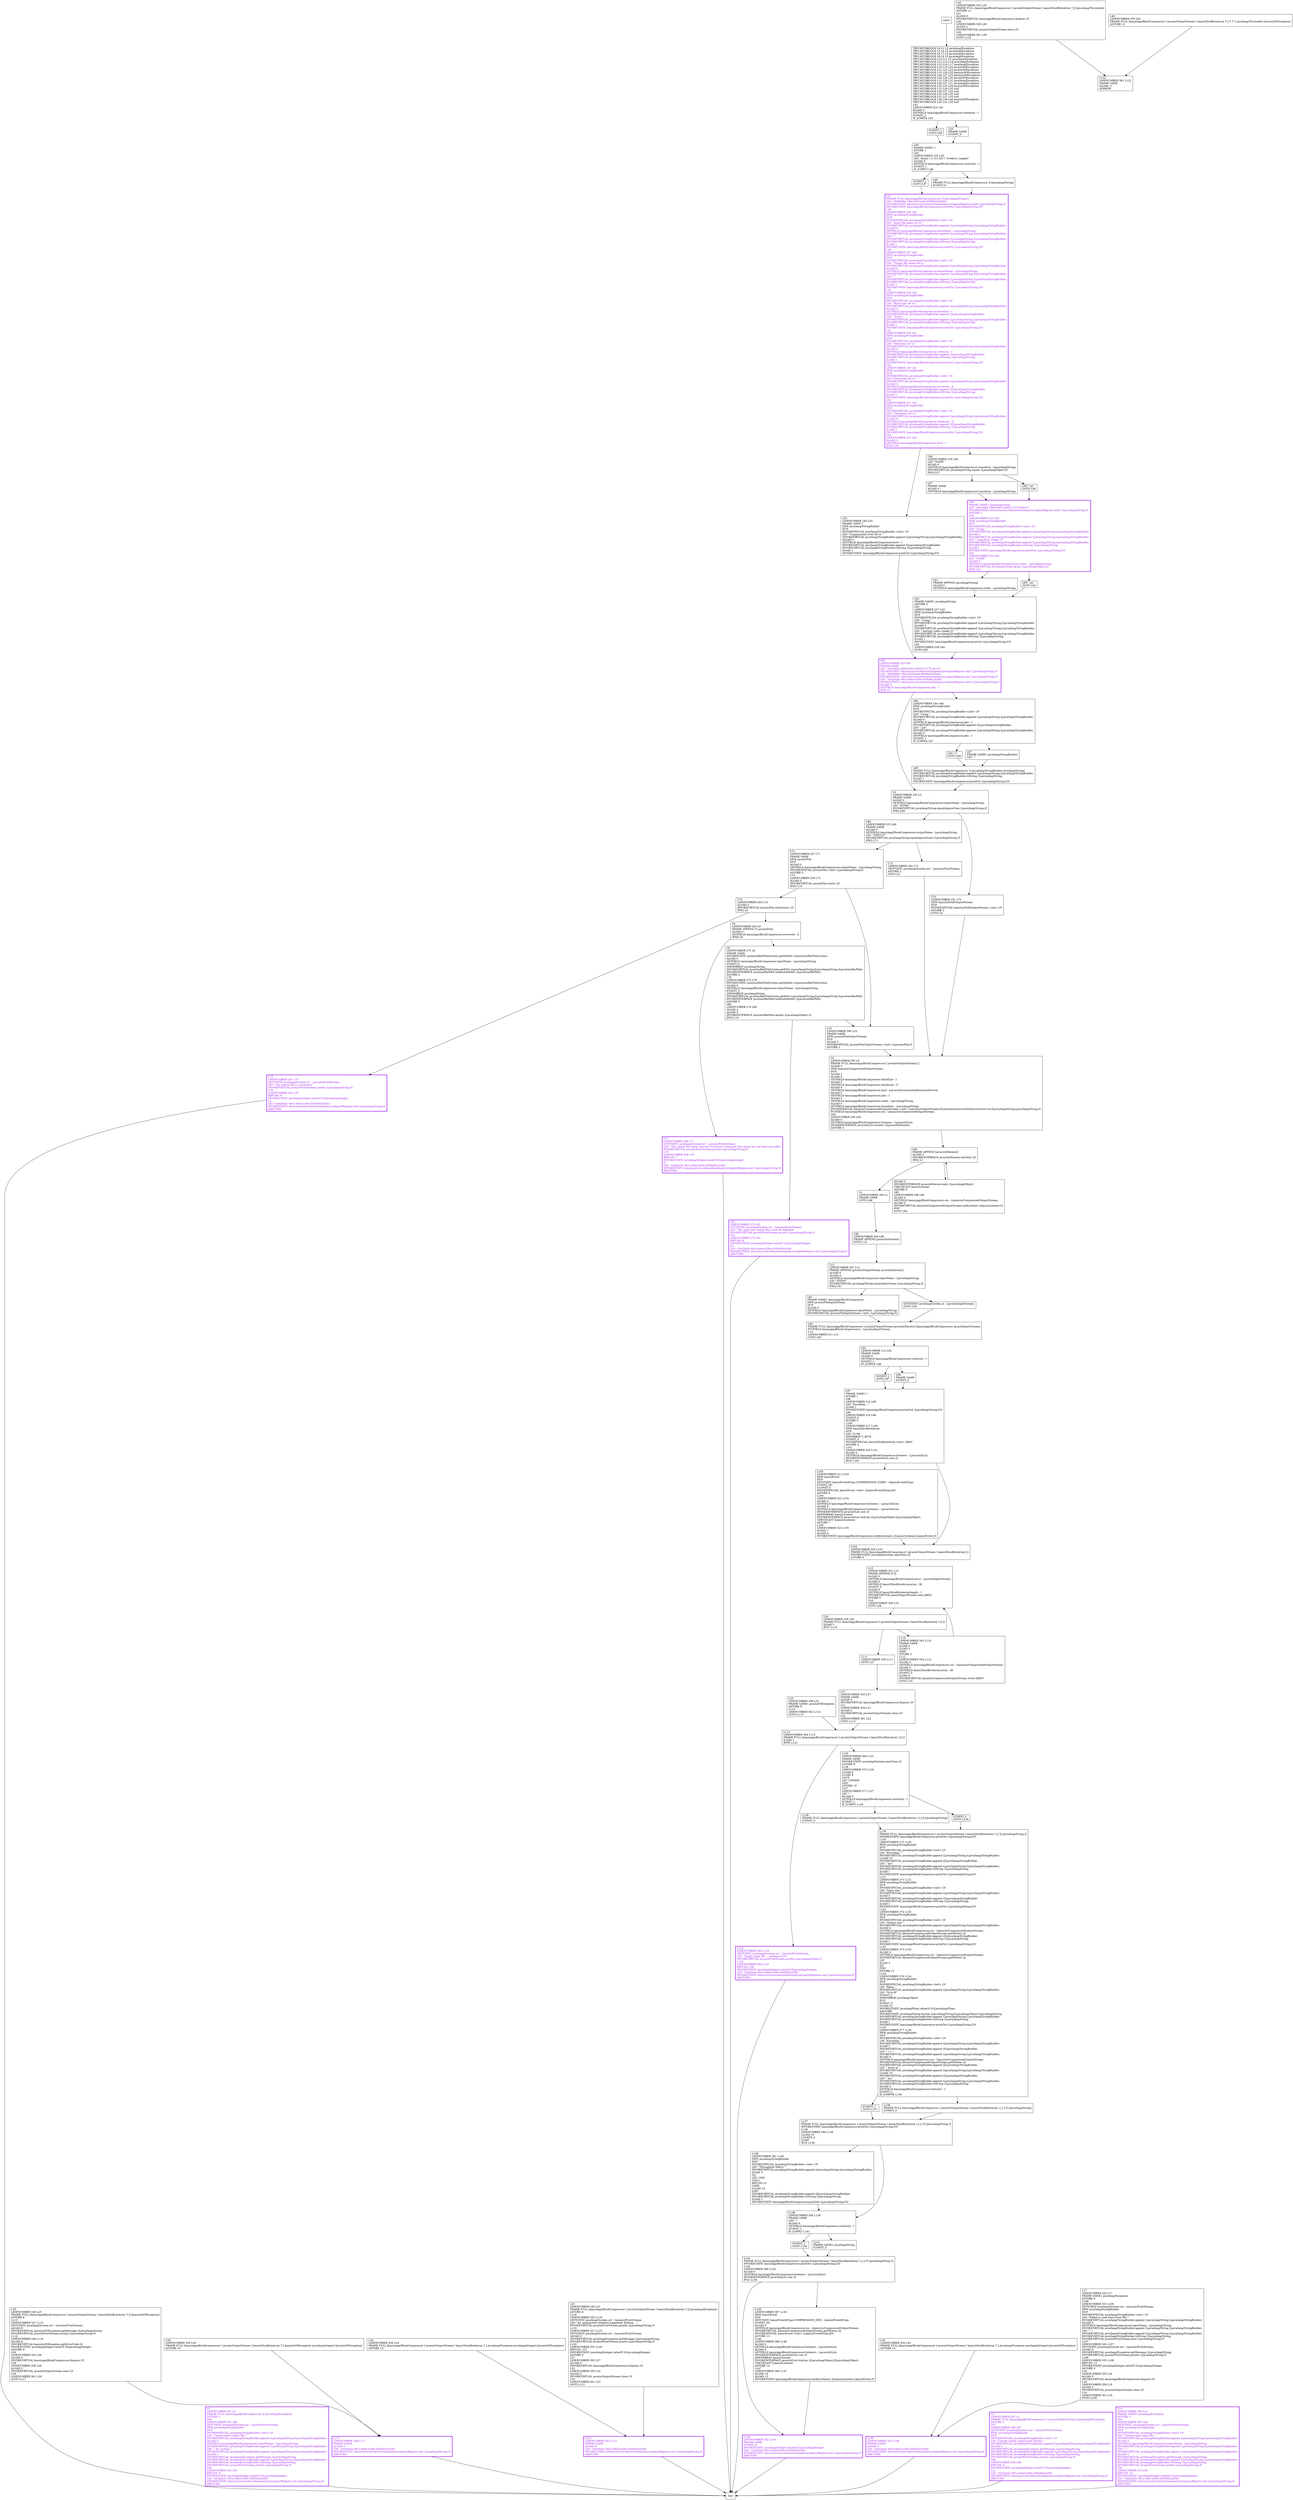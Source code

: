 digraph call {
node [shape=record];
123290483 [label="L61\lFRAME APPEND [java/lang/String]\lALOAD 0\lGETFIELD kanzi/app/BlockCompressor.codec : Ljava/lang/String;\l"];
1807834664 [label="L75\lLINENUMBER 261 L75\lGETSTATIC java/lang/System.err : Ljava/io/PrintStream;\lLDC \"The output file is a directory\"\lINVOKEVIRTUAL java/io/PrintStream.println (Ljava/lang/String;)V\lL76\lLINENUMBER 262 L76\lBIPUSH -6\lINVOKESTATIC java/lang/Integer.valueOf (I)Ljava/lang/Integer;\lL4\lLDC \"e3d2ba5c-481a-46a4-b28e-d295d62cb29a\"\lINVOKESTATIC edu/cmu/cs/mvelezce/tool/analysis/region/Regions.exit (Ljava/lang/String;)V\lARETURN\l"];
1741687057 [label="L20\lLINENUMBER 359 L20\lFRAME FULL [kanzi/app/BlockCompressor I java/io/OutputStream I kanzi/SliceByteArray T J java/lang/Exception java/lang/Integer] [java/io/IOException]\lASTORE 10\l"];
1590271031 [label="L15\lLINENUMBER 331 L15\lFRAME APPEND [T J]\lALOAD 0\lGETFIELD kanzi/app/BlockCompressor.is : Ljava/io/InputStream;\lALOAD 4\lGETFIELD kanzi/SliceByteArray.array : [B\lICONST_0\lALOAD 4\lGETFIELD kanzi/SliceByteArray.length : I\lINVOKEVIRTUAL java/io/InputStream.read ([BII)I\lISTORE 5\lL16\lLINENUMBER 336 L16\lGOTO L26\l"];
899864932 [label="L25\lLINENUMBER 346 L25\lFRAME FULL [kanzi/app/BlockCompressor I java/io/OutputStream I kanzi/SliceByteArray T J] [kanzi/io/IOException]\lASTORE 8\lL115\lLINENUMBER 347 L115\lGETSTATIC java/lang/System.err : Ljava/io/PrintStream;\lALOAD 8\lINVOKEVIRTUAL kanzi/io/IOException.getMessage ()Ljava/lang/String;\lINVOKEVIRTUAL java/io/PrintStream.println (Ljava/lang/String;)V\lL116\lLINENUMBER 348 L116\lALOAD 8\lINVOKEVIRTUAL kanzi/io/IOException.getErrorCode ()I\lINVOKESTATIC java/lang/Integer.valueOf (I)Ljava/lang/Integer;\lASTORE 9\lL36\lLINENUMBER 355 L36\lALOAD 0\lINVOKEVIRTUAL kanzi/app/BlockCompressor.dispose ()V\lL28\lLINENUMBER 358 L28\lALOAD 2\lINVOKEVIRTUAL java/io/OutputStream.close ()V\lL29\lLINENUMBER 361 L29\lGOTO L117\l"];
438747898 [label="L72\lLINENUMBER 254 L72\lGETSTATIC java/lang/System.out : Ljava/io/PrintStream;\lASTORE 2\lGOTO L0\l"];
1336487891 [label="L91\lFRAME SAME1 kanzi/app/BlockCompressor\lNEW java/io/FileInputStream\lDUP\lALOAD 0\lGETFIELD kanzi/app/BlockCompressor.inputName : Ljava/lang/String;\lINVOKESPECIAL java/io/FileInputStream.\<init\> (Ljava/lang/String;)V\l"];
2122393737 [label="L5\lLINENUMBER 301 L5\lFRAME FULL [kanzi/app/BlockCompressor I] [java/lang/Exception]\lASTORE 3\lL89\lLINENUMBER 302 L89\lGETSTATIC java/lang/System.err : Ljava/io/PrintStream;\lNEW java/lang/StringBuilder\lDUP\lINVOKESPECIAL java/lang/StringBuilder.\<init\> ()V\lLDC \"Cannot open output file '\"\lINVOKEVIRTUAL java/lang/StringBuilder.append (Ljava/lang/String;)Ljava/lang/StringBuilder;\lALOAD 0\lGETFIELD kanzi/app/BlockCompressor.outputName : Ljava/lang/String;\lINVOKEVIRTUAL java/lang/StringBuilder.append (Ljava/lang/String;)Ljava/lang/StringBuilder;\lLDC \"' for writing: \"\lINVOKEVIRTUAL java/lang/StringBuilder.append (Ljava/lang/String;)Ljava/lang/StringBuilder;\lALOAD 3\lINVOKEVIRTUAL java/lang/Exception.getMessage ()Ljava/lang/String;\lINVOKEVIRTUAL java/lang/StringBuilder.append (Ljava/lang/String;)Ljava/lang/StringBuilder;\lINVOKEVIRTUAL java/lang/StringBuilder.toString ()Ljava/lang/String;\lINVOKEVIRTUAL java/io/PrintStream.println (Ljava/lang/String;)V\lL90\lLINENUMBER 303 L90\lBIPUSH -8\lINVOKESTATIC java/lang/Integer.valueOf (I)Ljava/lang/Integer;\lLDC \"e3d2ba5c-481a-46a4-b28e-d295d62cb29a\"\lINVOKESTATIC edu/cmu/cs/mvelezce/tool/analysis/region/Regions.exit (Ljava/lang/String;)V\lARETURN\l"];
1517214798 [label="L84\lFRAME APPEND [java/util/Iterator]\lALOAD 3\lINVOKEINTERFACE java/util/Iterator.hasNext ()Z\lIFEQ L1\l"];
2140270664 [label="L8\lLINENUMBER 271 L8\lFRAME SAME\lINVOKESTATIC java/nio/file/FileSystems.getDefault ()Ljava/nio/file/FileSystem;\lALOAD 0\lGETFIELD kanzi/app/BlockCompressor.inputName : Ljava/lang/String;\lICONST_0\lANEWARRAY java/lang/String\lINVOKEVIRTUAL java/nio/file/FileSystem.getPath (Ljava/lang/String;[Ljava/lang/String;)Ljava/nio/file/Path;\lINVOKEINTERFACE java/nio/file/Path.toAbsolutePath ()Ljava/nio/file/Path;\lASTORE 4\lL79\lLINENUMBER 272 L79\lINVOKESTATIC java/nio/file/FileSystems.getDefault ()Ljava/nio/file/FileSystem;\lALOAD 0\lGETFIELD kanzi/app/BlockCompressor.outputName : Ljava/lang/String;\lICONST_0\lANEWARRAY java/lang/String\lINVOKEVIRTUAL java/nio/file/FileSystem.getPath (Ljava/lang/String;[Ljava/lang/String;)Ljava/nio/file/Path;\lINVOKEINTERFACE java/nio/file/Path.toAbsolutePath ()Ljava/nio/file/Path;\lASTORE 5\lL80\lLINENUMBER 274 L80\lALOAD 4\lALOAD 5\lINVOKEINTERFACE java/nio/file/Path.equals (Ljava/lang/Object;)Z\lIFEQ L10\l"];
1480894535 [label="L139\lLINENUMBER 384 L139\lFRAME SAME\lLDC \"\"\lALOAD 0\lGETFIELD kanzi/app/BlockCompressor.verbosity : I\lICONST_1\lIF_ICMPLT L141\l"];
221215623 [label="ICONST_1\lGOTO L47\l"];
1858648107 [label="ICONST_1\lGOTO L97\l"];
1625740795 [label="L103\lLINENUMBER 321 L103\lNEW kanzi/Event\lDUP\lGETSTATIC kanzi/Event$Type.COMPRESSION_START : Lkanzi/Event$Type;\lICONST_M1\lLCONST_0\lINVOKESPECIAL kanzi/Event.\<init\> (Lkanzi/Event$Type;IJ)V\lASTORE 6\lL104\lLINENUMBER 322 L104\lALOAD 0\lGETFIELD kanzi/app/BlockCompressor.listeners : Ljava/util/List;\lALOAD 0\lGETFIELD kanzi/app/BlockCompressor.listeners : Ljava/util/List;\lINVOKEINTERFACE java/util/List.size ()I\lANEWARRAY kanzi/Listener\lINVOKEINTERFACE java/util/List.toArray ([Ljava/lang/Object;)[Ljava/lang/Object;\lCHECKCAST [Lkanzi/Listener;\lASTORE 7\lL105\lLINENUMBER 323 L105\lALOAD 7\lALOAD 6\lINVOKESTATIC kanzi/app/BlockCompressor.notifyListeners ([Lkanzi/Listener;Lkanzi/Event;)V\l"];
420122106 [label="L122\lLINENUMBER 361 L122\lFRAME SAME\lALOAD 11\lATHROW\l"];
845998637 [label="L30\lLINENUMBER 359 L30\lFRAME FULL [kanzi/app/BlockCompressor I java/io/OutputStream I kanzi/SliceByteArray T J kanzi/io/IOException java/lang/Integer] [java/io/IOException]\lASTORE 10\l"];
590126564 [label="L34\lLINENUMBER 359 L34\lFRAME FULL [kanzi/app/BlockCompressor I java/io/OutputStream I kanzi/SliceByteArray T J java/lang/Exception java/lang/Integer] [java/io/IOException]\lASTORE 10\l"];
542534196 [label="L47\lFRAME FULL [kanzi/app/BlockCompressor I] [java/lang/String I]\lLDC \"989f088d-7f6d-42cf-b4d4-89586d3d3b0a\"\lINVOKESTATIC edu/cmu/cs/mvelezce/tool/analysis/region/Regions.enter (Ljava/lang/String;)V\lINVOKESTATIC kanzi/app/BlockCompressor.printOut (Ljava/lang/String;Z)V\lL48\lLINENUMBER 226 L48\lNEW java/lang/StringBuilder\lDUP\lINVOKESPECIAL java/lang/StringBuilder.\<init\> ()V\lLDC \"Input file name set to '\"\lINVOKEVIRTUAL java/lang/StringBuilder.append (Ljava/lang/String;)Ljava/lang/StringBuilder;\lALOAD 0\lGETFIELD kanzi/app/BlockCompressor.inputName : Ljava/lang/String;\lINVOKEVIRTUAL java/lang/StringBuilder.append (Ljava/lang/String;)Ljava/lang/StringBuilder;\lLDC \"'\"\lINVOKEVIRTUAL java/lang/StringBuilder.append (Ljava/lang/String;)Ljava/lang/StringBuilder;\lINVOKEVIRTUAL java/lang/StringBuilder.toString ()Ljava/lang/String;\lILOAD 1\lINVOKESTATIC kanzi/app/BlockCompressor.printOut (Ljava/lang/String;Z)V\lL49\lLINENUMBER 227 L49\lNEW java/lang/StringBuilder\lDUP\lINVOKESPECIAL java/lang/StringBuilder.\<init\> ()V\lLDC \"Output file name set to '\"\lINVOKEVIRTUAL java/lang/StringBuilder.append (Ljava/lang/String;)Ljava/lang/StringBuilder;\lALOAD 0\lGETFIELD kanzi/app/BlockCompressor.outputName : Ljava/lang/String;\lINVOKEVIRTUAL java/lang/StringBuilder.append (Ljava/lang/String;)Ljava/lang/StringBuilder;\lLDC \"'\"\lINVOKEVIRTUAL java/lang/StringBuilder.append (Ljava/lang/String;)Ljava/lang/StringBuilder;\lINVOKEVIRTUAL java/lang/StringBuilder.toString ()Ljava/lang/String;\lILOAD 1\lINVOKESTATIC kanzi/app/BlockCompressor.printOut (Ljava/lang/String;Z)V\lL50\lLINENUMBER 228 L50\lNEW java/lang/StringBuilder\lDUP\lINVOKESPECIAL java/lang/StringBuilder.\<init\> ()V\lLDC \"Block size set to \"\lINVOKEVIRTUAL java/lang/StringBuilder.append (Ljava/lang/String;)Ljava/lang/StringBuilder;\lALOAD 0\lGETFIELD kanzi/app/BlockCompressor.blockSize : I\lINVOKEVIRTUAL java/lang/StringBuilder.append (I)Ljava/lang/StringBuilder;\lLDC \" bytes\"\lINVOKEVIRTUAL java/lang/StringBuilder.append (Ljava/lang/String;)Ljava/lang/StringBuilder;\lINVOKEVIRTUAL java/lang/StringBuilder.toString ()Ljava/lang/String;\lILOAD 1\lINVOKESTATIC kanzi/app/BlockCompressor.printOut (Ljava/lang/String;Z)V\lL51\lLINENUMBER 229 L51\lNEW java/lang/StringBuilder\lDUP\lINVOKESPECIAL java/lang/StringBuilder.\<init\> ()V\lLDC \"Verbosity set to \"\lINVOKEVIRTUAL java/lang/StringBuilder.append (Ljava/lang/String;)Ljava/lang/StringBuilder;\lALOAD 0\lGETFIELD kanzi/app/BlockCompressor.verbosity : I\lINVOKEVIRTUAL java/lang/StringBuilder.append (I)Ljava/lang/StringBuilder;\lINVOKEVIRTUAL java/lang/StringBuilder.toString ()Ljava/lang/String;\lILOAD 1\lINVOKESTATIC kanzi/app/BlockCompressor.printOut (Ljava/lang/String;Z)V\lL52\lLINENUMBER 230 L52\lNEW java/lang/StringBuilder\lDUP\lINVOKESPECIAL java/lang/StringBuilder.\<init\> ()V\lLDC \"Overwrite set to \"\lINVOKEVIRTUAL java/lang/StringBuilder.append (Ljava/lang/String;)Ljava/lang/StringBuilder;\lALOAD 0\lGETFIELD kanzi/app/BlockCompressor.overwrite : Z\lINVOKEVIRTUAL java/lang/StringBuilder.append (Z)Ljava/lang/StringBuilder;\lINVOKEVIRTUAL java/lang/StringBuilder.toString ()Ljava/lang/String;\lILOAD 1\lINVOKESTATIC kanzi/app/BlockCompressor.printOut (Ljava/lang/String;Z)V\lL53\lLINENUMBER 231 L53\lNEW java/lang/StringBuilder\lDUP\lINVOKESPECIAL java/lang/StringBuilder.\<init\> ()V\lLDC \"Checksum set to \"\lINVOKEVIRTUAL java/lang/StringBuilder.append (Ljava/lang/String;)Ljava/lang/StringBuilder;\lALOAD 0\lGETFIELD kanzi/app/BlockCompressor.checksum : Z\lINVOKEVIRTUAL java/lang/StringBuilder.append (Z)Ljava/lang/StringBuilder;\lINVOKEVIRTUAL java/lang/StringBuilder.toString ()Ljava/lang/String;\lILOAD 1\lINVOKESTATIC kanzi/app/BlockCompressor.printOut (Ljava/lang/String;Z)V\lL54\lLINENUMBER 233 L54\lALOAD 0\lGETFIELD kanzi/app/BlockCompressor.level : I\lIFGE L55\l"];
546684673 [label="L3\lLINENUMBER 250 L3\lFRAME SAME\lALOAD 0\lGETFIELD kanzi/app/BlockCompressor.outputName : Ljava/lang/String;\lLDC \"NONE\"\lINVOKEVIRTUAL java/lang/String.equalsIgnoreCase (Ljava/lang/String;)Z\lIFEQ L69\l"];
1642015083 [label="LDC \"s\"\lGOTO L68\l"];
1120796562 [label="L0\lLINENUMBER 292 L0\lFRAME FULL [kanzi/app/BlockCompressor I java/io/OutputStream] []\lALOAD 0\lNEW kanzi/io/CompressedOutputStream\lDUP\lALOAD 2\lALOAD 0\lGETFIELD kanzi/app/BlockCompressor.blockSize : I\lALOAD 0\lGETFIELD kanzi/app/BlockCompressor.checksum : Z\lALOAD 0\lGETFIELD kanzi/app/BlockCompressor.pool : Ljava/util/concurrent/ExecutorService;\lALOAD 0\lGETFIELD kanzi/app/BlockCompressor.jobs : I\lALOAD 0\lGETFIELD kanzi/app/BlockCompressor.codec : Ljava/lang/String;\lALOAD 0\lGETFIELD kanzi/app/BlockCompressor.transform : Ljava/lang/String;\lINVOKESPECIAL kanzi/io/CompressedOutputStream.\<init\> (Ljava/io/OutputStream;IZLjava/util/concurrent/ExecutorService;ILjava/lang/String;Ljava/lang/String;)V\lPUTFIELD kanzi/app/BlockCompressor.cos : Lkanzi/io/CompressedOutputStream;\lL83\lLINENUMBER 295 L83\lALOAD 0\lGETFIELD kanzi/app/BlockCompressor.listeners : Ljava/util/List;\lINVOKEINTERFACE java/util/List.iterator ()Ljava/util/Iterator;\lASTORE 3\l"];
871204607 [label="L58\lFRAME SAME1 java/lang/String\lLDC \"c9cc2ab2-a5b9-4a03-a5bd-21217fcc61e7\"\lINVOKESTATIC edu/cmu/cs/mvelezce/tool/analysis/region/Regions.enter (Ljava/lang/String;)V\lASTORE 2\lL59\lLINENUMBER 235 L59\lNEW java/lang/StringBuilder\lDUP\lINVOKESPECIAL java/lang/StringBuilder.\<init\> ()V\lLDC \"Using \"\lINVOKEVIRTUAL java/lang/StringBuilder.append (Ljava/lang/String;)Ljava/lang/StringBuilder;\lALOAD 2\lINVOKEVIRTUAL java/lang/StringBuilder.append (Ljava/lang/String;)Ljava/lang/StringBuilder;\lLDC \" transform (stage 1)\"\lINVOKEVIRTUAL java/lang/StringBuilder.append (Ljava/lang/String;)Ljava/lang/StringBuilder;\lINVOKEVIRTUAL java/lang/StringBuilder.toString ()Ljava/lang/String;\lILOAD 1\lINVOKESTATIC kanzi/app/BlockCompressor.printOut (Ljava/lang/String;Z)V\lL60\lLINENUMBER 236 L60\lLDC \"NONE\"\lALOAD 0\lGETFIELD kanzi/app/BlockCompressor.codec : Ljava/lang/String;\lINVOKEVIRTUAL java/lang/String.equals (Ljava/lang/Object;)Z\lIFEQ L61\l"];
664327107 [label="L117\lLINENUMBER 348 L117\lFRAME SAME\lALOAD 9\lLDC \"e3d2ba5c-481a-46a4-b28e-d295d62cb29a\"\lINVOKESTATIC edu/cmu/cs/mvelezce/tool/analysis/region/Regions.exit (Ljava/lang/String;)V\lARETURN\l"];
888243316 [label="ICONST_1\lGOTO L137\l"];
1217136686 [label="L55\lLINENUMBER 240 L55\lFRAME CHOP 1\lNEW java/lang/StringBuilder\lDUP\lINVOKESPECIAL java/lang/StringBuilder.\<init\> ()V\lLDC \"Compression level set to \"\lINVOKEVIRTUAL java/lang/StringBuilder.append (Ljava/lang/String;)Ljava/lang/StringBuilder;\lALOAD 0\lGETFIELD kanzi/app/BlockCompressor.level : I\lINVOKEVIRTUAL java/lang/StringBuilder.append (I)Ljava/lang/StringBuilder;\lINVOKEVIRTUAL java/lang/StringBuilder.toString ()Ljava/lang/String;\lILOAD 1\lINVOKESTATIC kanzi/app/BlockCompressor.printOut (Ljava/lang/String;Z)V\l"];
1271148588 [label="L26\lLINENUMBER 338 L26\lFRAME FULL [kanzi/app/BlockCompressor I java/io/OutputStream I kanzi/SliceByteArray I J] []\lILOAD 5\lIFGT L110\l"];
1211863023 [label="L10\lLINENUMBER 280 L10\lFRAME SAME\lNEW java/io/FileOutputStream\lDUP\lALOAD 3\lINVOKESPECIAL java/io/FileOutputStream.\<init\> (Ljava/io/File;)V\lASTORE 2\l"];
1454092601 [label="ICONST_1\lGOTO L142\l"];
331256264 [label="L66\lLINENUMBER 244 L66\lNEW java/lang/StringBuilder\lDUP\lINVOKESPECIAL java/lang/StringBuilder.\<init\> ()V\lLDC \"Using \"\lINVOKEVIRTUAL java/lang/StringBuilder.append (Ljava/lang/String;)Ljava/lang/StringBuilder;\lALOAD 0\lGETFIELD kanzi/app/BlockCompressor.jobs : I\lINVOKEVIRTUAL java/lang/StringBuilder.append (I)Ljava/lang/StringBuilder;\lLDC \" job\"\lINVOKEVIRTUAL java/lang/StringBuilder.append (Ljava/lang/String;)Ljava/lang/StringBuilder;\lALOAD 0\lGETFIELD kanzi/app/BlockCompressor.jobs : I\lICONST_1\lIF_ICMPLE L67\l"];
1570868014 [label="L67\lFRAME SAME1 java/lang/StringBuilder\lLDC \"\"\l"];
1544724431 [label="L128\lFRAME FULL [kanzi/app/BlockCompressor I java/io/OutputStream I kanzi/SliceByteArray I J J J] [java/lang/String]\lICONST_0\l"];
1120618677 [label="L121\lLINENUMBER 352 L121\lFRAME SAME\lALOAD 9\lLDC \"e3d2ba5c-481a-46a4-b28e-d295d62cb29a\"\lINVOKESTATIC edu/cmu/cs/mvelezce/tool/analysis/region/Regions.exit (Ljava/lang/String;)V\lARETURN\l"];
1205626171 [label="L6\lLINENUMBER 265 L6\lFRAME APPEND [T java/io/File]\lALOAD 0\lGETFIELD kanzi/app/BlockCompressor.overwrite : Z\lIFNE L8\l"];
1522598352 [label="L70\lLINENUMBER 251 L70\lNEW kanzi/io/NullOutputStream\lDUP\lINVOKESPECIAL kanzi/io/NullOutputStream.\<init\> ()V\lASTORE 2\lGOTO L0\l"];
234206314 [label="L97\lFRAME SAME1 I\lISTORE 1\lL98\lLINENUMBER 315 L98\lLDC \"Encoding ...\"\lILOAD 1\lINVOKESTATIC kanzi/app/BlockCompressor.printOut (Ljava/lang/String;Z)V\lL99\lLINENUMBER 316 L99\lICONST_0\lISTORE 3\lL100\lLINENUMBER 317 L100\lNEW kanzi/SliceByteArray\lDUP\lLDC 32768\lNEWARRAY T_BYTE\lICONST_0\lINVOKESPECIAL kanzi/SliceByteArray.\<init\> ([BI)V\lASTORE 4\lL101\lLINENUMBER 320 L101\lALOAD 0\lGETFIELD kanzi/app/BlockCompressor.listeners : Ljava/util/List;\lINVOKEINTERFACE java/util/List.size ()I\lIFLE L102\l"];
980196419 [label="ICONST_1\lGOTO L129\l"];
290338104 [label="ALOAD 3\lINVOKEINTERFACE java/util/Iterator.next ()Ljava/lang/Object;\lCHECKCAST kanzi/Listener\lASTORE 4\lL85\lLINENUMBER 296 L85\lALOAD 0\lGETFIELD kanzi/app/BlockCompressor.cos : Lkanzi/io/CompressedOutputStream;\lALOAD 4\lINVOKEVIRTUAL kanzi/io/CompressedOutputStream.addListener (Lkanzi/Listener;)Z\lPOP\lGOTO L84\l"];
726678843 [label="L142\lFRAME FULL [kanzi/app/BlockCompressor I java/io/OutputStream I kanzi/SliceByteArray I J J J F] [java/lang/String I]\lINVOKESTATIC kanzi/app/BlockCompressor.printOut (Ljava/lang/String;Z)V\lL143\lLINENUMBER 386 L143\lALOAD 0\lGETFIELD kanzi/app/BlockCompressor.listeners : Ljava/util/List;\lINVOKEINTERFACE java/util/List.size ()I\lIFLE L144\l"];
488956512 [label="L144\lLINENUMBER 392 L144\lFRAME SAME\lICONST_0\lINVOKESTATIC java/lang/Integer.valueOf (I)Ljava/lang/Integer;\lLDC \"e3d2ba5c-481a-46a4-b28e-d295d62cb29a\"\lINVOKESTATIC edu/cmu/cs/mvelezce/tool/analysis/region/Regions.exit (Ljava/lang/String;)V\lARETURN\l"];
297444703 [label="L124\lLINENUMBER 365 L124\lGETSTATIC java/lang/System.out : Ljava/io/PrintStream;\lLDC \"Empty input file ... nothing to do\"\lINVOKEVIRTUAL java/io/PrintStream.println (Ljava/lang/String;)V\lL125\lLINENUMBER 366 L125\lBIPUSH -128\lINVOKESTATIC java/lang/Integer.valueOf (I)Ljava/lang/Integer;\lLDC \"e3d2ba5c-481a-46a4-b28e-d295d62cb29a\"\lINVOKESTATIC edu/cmu/cs/mvelezce/tool/analysis/region/Regions.exit (Ljava/lang/String;)V\lARETURN\l"];
147312809 [label="L140\lLINENUMBER 381 L140\lNEW java/lang/StringBuilder\lDUP\lINVOKESPECIAL java/lang/StringBuilder.\<init\> ()V\lLDC \"Throughput (KB/s): \"\lINVOKEVIRTUAL java/lang/StringBuilder.append (Ljava/lang/String;)Ljava/lang/StringBuilder;\lILOAD 3\lI2L\lLDC 1000\lLMUL\lBIPUSH 10\lLSHR\lLLOAD 10\lLDIV\lINVOKEVIRTUAL java/lang/StringBuilder.append (J)Ljava/lang/StringBuilder;\lINVOKEVIRTUAL java/lang/StringBuilder.toString ()Ljava/lang/String;\lILOAD 1\lINVOKESTATIC kanzi/app/BlockCompressor.printOut (Ljava/lang/String;Z)V\l"];
1386283583 [label="L12\lLINENUMBER 307 L12\lFRAME APPEND [java/io/OutputStream java/util/Iterator]\lALOAD 0\lALOAD 0\lGETFIELD kanzi/app/BlockCompressor.inputName : Ljava/lang/String;\lLDC \"STDIN\"\lINVOKEVIRTUAL java/lang/String.equalsIgnoreCase (Ljava/lang/String;)Z\lIFEQ L91\l"];
1838824218 [label="L65\lLINENUMBER 243 L65\lFRAME SAME\lLDC \"c9cc2ab2-a5b9-4a03-a5bd-21217fcc61e7\"\lINVOKESTATIC edu/cmu/cs/mvelezce/tool/analysis/region/Regions.exit (Ljava/lang/String;)V\lLDC \"989f088d-7f6d-42cf-b4d4-89586d3d3b0a\"\lINVOKESTATIC edu/cmu/cs/mvelezce/tool/analysis/region/Regions.exit (Ljava/lang/String;)V\lLDC \"e3d2ba5c-481a-46a4-b28e-d295d62cb29a\"\lINVOKESTATIC edu/cmu/cs/mvelezce/tool/analysis/region/Regions.enter (Ljava/lang/String;)V\lALOAD 0\lGETFIELD kanzi/app/BlockCompressor.jobs : I\lIFLE L3\l"];
1630374629 [label="L1\lLINENUMBER 300 L1\lFRAME SAME\lGOTO L86\l"];
16557260 [label="L81\lLINENUMBER 275 L81\lGETSTATIC java/lang/System.err : Ljava/io/PrintStream;\lLDC \"The input and output files must be different\"\lINVOKEVIRTUAL java/io/PrintStream.println (Ljava/lang/String;)V\lL82\lLINENUMBER 276 L82\lBIPUSH -8\lINVOKESTATIC java/lang/Integer.valueOf (I)Ljava/lang/Integer;\lL9\lLDC \"e3d2ba5c-481a-46a4-b28e-d295d62cb29a\"\lINVOKESTATIC edu/cmu/cs/mvelezce/tool/analysis/region/Regions.exit (Ljava/lang/String;)V\lARETURN\l"];
1984177710 [label="L35\lLINENUMBER 355 L35\lFRAME FULL [kanzi/app/BlockCompressor I java/io/OutputStream I kanzi/SliceByteArray T J] [java/lang/Throwable]\lASTORE 11\lL41\lALOAD 0\lINVOKEVIRTUAL kanzi/app/BlockCompressor.dispose ()V\lL38\lLINENUMBER 358 L38\lALOAD 2\lINVOKEVIRTUAL java/io/OutputStream.close ()V\lL39\lLINENUMBER 361 L39\lGOTO L122\l"];
1780582445 [label="L137\lFRAME FULL [kanzi/app/BlockCompressor I java/io/OutputStream I kanzi/SliceByteArray I J J J F] [java/lang/String I]\lINVOKESTATIC kanzi/app/BlockCompressor.printOut (Ljava/lang/String;Z)V\lL138\lLINENUMBER 380 L138\lLLOAD 10\lLCONST_0\lLCMP\lIFLE L139\l"];
1062328587 [label="L86\lLINENUMBER 304 L86\lFRAME APPEND [java/util/Iterator]\lGOTO L12\l"];
234815639 [label="L110\lLINENUMBER 343 L110\lFRAME SAME\lILOAD 3\lILOAD 5\lIADD\lISTORE 3\lL112\lLINENUMBER 344 L112\lALOAD 0\lGETFIELD kanzi/app/BlockCompressor.cos : Lkanzi/io/CompressedOutputStream;\lALOAD 4\lGETFIELD kanzi/SliceByteArray.array : [B\lICONST_0\lILOAD 5\lINVOKEVIRTUAL kanzi/io/CompressedOutputStream.write ([BII)V\lGOTO L15\l"];
1303937974 [label="GETSTATIC java/lang/System.in : Ljava/io/InputStream;\lGOTO L92\l"];
840927704 [label="L62\lFRAME SAME1 java/lang/String\lASTORE 3\lL63\lLINENUMBER 237 L63\lNEW java/lang/StringBuilder\lDUP\lINVOKESPECIAL java/lang/StringBuilder.\<init\> ()V\lLDC \"Using \"\lINVOKEVIRTUAL java/lang/StringBuilder.append (Ljava/lang/String;)Ljava/lang/StringBuilder;\lALOAD 3\lINVOKEVIRTUAL java/lang/StringBuilder.append (Ljava/lang/String;)Ljava/lang/StringBuilder;\lLDC \" entropy codec (stage 2)\"\lINVOKEVIRTUAL java/lang/StringBuilder.append (Ljava/lang/String;)Ljava/lang/StringBuilder;\lINVOKEVIRTUAL java/lang/StringBuilder.toString ()Ljava/lang/String;\lILOAD 1\lINVOKESTATIC kanzi/app/BlockCompressor.printOut (Ljava/lang/String;Z)V\lL64\lLINENUMBER 238 L64\lGOTO L65\l"];
1184403188 [label="L123\lLINENUMBER 369 L123\lFRAME SAME\lINVOKESTATIC java/lang/System.nanoTime ()J\lLSTORE 8\lL126\lLINENUMBER 370 L126\lLLOAD 8\lLLOAD 6\lLSUB\lLDC 1000000\lLDIV\lLSTORE 10\lL127\lLINENUMBER 371 L127\lLDC \"\"\lALOAD 0\lGETFIELD kanzi/app/BlockCompressor.verbosity : I\lICONST_1\lIF_ICMPLT L128\l"];
1326773444 [label="L44\lFRAME SAME1 I\lISTORE 1\lL45\lLINENUMBER 225 L45\lLDC \"Kanzi 1.2 (C) 2017,  Frederic Langlet\"\lALOAD 0\lGETFIELD kanzi/app/BlockCompressor.verbosity : I\lICONST_1\lIF_ICMPLT L46\l"];
2123977522 [label="L56\lLINENUMBER 234 L56\lLDC \"NONE\"\lALOAD 0\lGETFIELD kanzi/app/BlockCompressor.transform : Ljava/lang/String;\lINVOKEVIRTUAL java/lang/String.equals (Ljava/lang/Object;)Z\lIFEQ L57\l"];
835673054 [label="L109\lLINENUMBER 335 L109\lFRAME SAME\lALOAD 9\lLDC \"e3d2ba5c-481a-46a4-b28e-d295d62cb29a\"\lINVOKESTATIC edu/cmu/cs/mvelezce/tool/analysis/region/Regions.exit (Ljava/lang/String;)V\lARETURN\l"];
144501797 [label="L57\lFRAME SAME\lALOAD 0\lGETFIELD kanzi/app/BlockCompressor.transform : Ljava/lang/String;\l"];
939612884 [label="L129\lFRAME FULL [kanzi/app/BlockCompressor I java/io/OutputStream I kanzi/SliceByteArray I J J J] [java/lang/String I]\lINVOKESTATIC kanzi/app/BlockCompressor.printOut (Ljava/lang/String;Z)V\lL130\lLINENUMBER 372 L130\lNEW java/lang/StringBuilder\lDUP\lINVOKESPECIAL java/lang/StringBuilder.\<init\> ()V\lLDC \"Encoding:          \"\lINVOKEVIRTUAL java/lang/StringBuilder.append (Ljava/lang/String;)Ljava/lang/StringBuilder;\lLLOAD 10\lINVOKEVIRTUAL java/lang/StringBuilder.append (J)Ljava/lang/StringBuilder;\lLDC \" ms\"\lINVOKEVIRTUAL java/lang/StringBuilder.append (Ljava/lang/String;)Ljava/lang/StringBuilder;\lINVOKEVIRTUAL java/lang/StringBuilder.toString ()Ljava/lang/String;\lILOAD 1\lINVOKESTATIC kanzi/app/BlockCompressor.printOut (Ljava/lang/String;Z)V\lL131\lLINENUMBER 373 L131\lNEW java/lang/StringBuilder\lDUP\lINVOKESPECIAL java/lang/StringBuilder.\<init\> ()V\lLDC \"Input size:        \"\lINVOKEVIRTUAL java/lang/StringBuilder.append (Ljava/lang/String;)Ljava/lang/StringBuilder;\lILOAD 3\lINVOKEVIRTUAL java/lang/StringBuilder.append (I)Ljava/lang/StringBuilder;\lINVOKEVIRTUAL java/lang/StringBuilder.toString ()Ljava/lang/String;\lILOAD 1\lINVOKESTATIC kanzi/app/BlockCompressor.printOut (Ljava/lang/String;Z)V\lL132\lLINENUMBER 374 L132\lNEW java/lang/StringBuilder\lDUP\lINVOKESPECIAL java/lang/StringBuilder.\<init\> ()V\lLDC \"Output size:       \"\lINVOKEVIRTUAL java/lang/StringBuilder.append (Ljava/lang/String;)Ljava/lang/StringBuilder;\lALOAD 0\lGETFIELD kanzi/app/BlockCompressor.cos : Lkanzi/io/CompressedOutputStream;\lINVOKEVIRTUAL kanzi/io/CompressedOutputStream.getWritten ()J\lINVOKEVIRTUAL java/lang/StringBuilder.append (J)Ljava/lang/StringBuilder;\lINVOKEVIRTUAL java/lang/StringBuilder.toString ()Ljava/lang/String;\lILOAD 1\lINVOKESTATIC kanzi/app/BlockCompressor.printOut (Ljava/lang/String;Z)V\lL133\lLINENUMBER 375 L133\lALOAD 0\lGETFIELD kanzi/app/BlockCompressor.cos : Lkanzi/io/CompressedOutputStream;\lINVOKEVIRTUAL kanzi/io/CompressedOutputStream.getWritten ()J\lL2F\lILOAD 3\lI2F\lFDIV\lFSTORE 12\lL134\lLINENUMBER 376 L134\lNEW java/lang/StringBuilder\lDUP\lINVOKESPECIAL java/lang/StringBuilder.\<init\> ()V\lLDC \"Ratio:             \"\lINVOKEVIRTUAL java/lang/StringBuilder.append (Ljava/lang/String;)Ljava/lang/StringBuilder;\lLDC \"%1$.6f\"\lICONST_1\lANEWARRAY java/lang/Object\lDUP\lICONST_0\lFLOAD 12\lINVOKESTATIC java/lang/Float.valueOf (F)Ljava/lang/Float;\lAASTORE\lINVOKESTATIC java/lang/String.format (Ljava/lang/String;[Ljava/lang/Object;)Ljava/lang/String;\lINVOKEVIRTUAL java/lang/StringBuilder.append (Ljava/lang/String;)Ljava/lang/StringBuilder;\lINVOKEVIRTUAL java/lang/StringBuilder.toString ()Ljava/lang/String;\lILOAD 1\lINVOKESTATIC kanzi/app/BlockCompressor.printOut (Ljava/lang/String;Z)V\lL135\lLINENUMBER 377 L135\lNEW java/lang/StringBuilder\lDUP\lINVOKESPECIAL java/lang/StringBuilder.\<init\> ()V\lLDC \"Encoding: \"\lINVOKEVIRTUAL java/lang/StringBuilder.append (Ljava/lang/String;)Ljava/lang/StringBuilder;\lILOAD 3\lINVOKEVIRTUAL java/lang/StringBuilder.append (I)Ljava/lang/StringBuilder;\lLDC \" =\> \"\lINVOKEVIRTUAL java/lang/StringBuilder.append (Ljava/lang/String;)Ljava/lang/StringBuilder;\lALOAD 0\lGETFIELD kanzi/app/BlockCompressor.cos : Lkanzi/io/CompressedOutputStream;\lINVOKEVIRTUAL kanzi/io/CompressedOutputStream.getWritten ()J\lINVOKEVIRTUAL java/lang/StringBuilder.append (J)Ljava/lang/StringBuilder;\lLDC \" bytes in \"\lINVOKEVIRTUAL java/lang/StringBuilder.append (Ljava/lang/String;)Ljava/lang/StringBuilder;\lLLOAD 10\lINVOKEVIRTUAL java/lang/StringBuilder.append (J)Ljava/lang/StringBuilder;\lLDC \" ms\"\lINVOKEVIRTUAL java/lang/StringBuilder.append (Ljava/lang/String;)Ljava/lang/StringBuilder;\lINVOKEVIRTUAL java/lang/StringBuilder.toString ()Ljava/lang/String;\lALOAD 0\lGETFIELD kanzi/app/BlockCompressor.verbosity : I\lICONST_1\lIF_ICMPNE L136\l"];
1005765826 [label="ICONST_1\lGOTO L44\l"];
606988495 [label="L77\lLINENUMBER 266 L77\lGETSTATIC java/lang/System.err : Ljava/io/PrintStream;\lLDC \"The output file exists and the 'overwrite' command line option has not been provided\"\lINVOKEVIRTUAL java/io/PrintStream.println (Ljava/lang/String;)V\lL78\lLINENUMBER 268 L78\lBIPUSH -7\lINVOKESTATIC java/lang/Integer.valueOf (I)Ljava/lang/Integer;\lL7\lLDC \"e3d2ba5c-481a-46a4-b28e-d295d62cb29a\"\lINVOKESTATIC edu/cmu/cs/mvelezce/tool/analysis/region/Regions.exit (Ljava/lang/String;)V\lARETURN\l"];
849741478 [label="L2\lLINENUMBER 297 L2\lFRAME FULL [kanzi/app/BlockCompressor I java/io/OutputStream] [java/lang/Exception]\lASTORE 3\lL87\lLINENUMBER 298 L87\lGETSTATIC java/lang/System.err : Ljava/io/PrintStream;\lNEW java/lang/StringBuilder\lDUP\lINVOKESPECIAL java/lang/StringBuilder.\<init\> ()V\lLDC \"Cannot create compressed stream: \"\lINVOKEVIRTUAL java/lang/StringBuilder.append (Ljava/lang/String;)Ljava/lang/StringBuilder;\lALOAD 3\lINVOKEVIRTUAL java/lang/Exception.getMessage ()Ljava/lang/String;\lINVOKEVIRTUAL java/lang/StringBuilder.append (Ljava/lang/String;)Ljava/lang/StringBuilder;\lINVOKEVIRTUAL java/lang/StringBuilder.toString ()Ljava/lang/String;\lINVOKEVIRTUAL java/io/PrintStream.println (Ljava/lang/String;)V\lL88\lLINENUMBER 299 L88\lBIPUSH -4\lINVOKESTATIC java/lang/Integer.valueOf (I)Ljava/lang/Integer;\lL11\lLDC \"e3d2ba5c-481a-46a4-b28e-d295d62cb29a\"\lINVOKESTATIC edu/cmu/cs/mvelezce/tool/analysis/region/Regions.exit (Ljava/lang/String;)V\lARETURN\l"];
2133345575 [label="TRYCATCHBLOCK L0 L1 L2 java/lang/Exception\lTRYCATCHBLOCK L3 L4 L5 java/lang/Exception\lTRYCATCHBLOCK L6 L7 L5 java/lang/Exception\lTRYCATCHBLOCK L8 L9 L5 java/lang/Exception\lTRYCATCHBLOCK L10 L11 L5 java/lang/Exception\lTRYCATCHBLOCK L12 L13 L14 java/lang/Exception\lTRYCATCHBLOCK L15 L16 L17 java/lang/Exception\lTRYCATCHBLOCK L18 L19 L20 java/io/IOException\lTRYCATCHBLOCK L21 L22 L23 java/io/IOException\lTRYCATCHBLOCK L15 L24 L25 kanzi/io/IOException\lTRYCATCHBLOCK L26 L27 L25 kanzi/io/IOException\lTRYCATCHBLOCK L28 L29 L30 java/io/IOException\lTRYCATCHBLOCK L15 L24 L31 java/lang/Exception\lTRYCATCHBLOCK L26 L27 L31 java/lang/Exception\lTRYCATCHBLOCK L32 L33 L34 java/io/IOException\lTRYCATCHBLOCK L15 L24 L35 null\lTRYCATCHBLOCK L26 L27 L35 null\lTRYCATCHBLOCK L25 L36 L35 null\lTRYCATCHBLOCK L31 L37 L35 null\lTRYCATCHBLOCK L38 L39 L40 java/io/IOException\lTRYCATCHBLOCK L35 L41 L35 null\lL42\lLINENUMBER 224 L42\lALOAD 0\lGETFIELD kanzi/app/BlockCompressor.verbosity : I\lICONST_2\lIF_ICMPLE L43\l"];
1616930759 [label="L93\lLINENUMBER 314 L93\lFRAME SAME\lALOAD 0\lGETFIELD kanzi/app/BlockCompressor.verbosity : I\lICONST_1\lIF_ICMPLE L96\l"];
1148148746 [label="L145\lLINENUMBER 387 L145\lNEW kanzi/Event\lDUP\lGETSTATIC kanzi/Event$Type.COMPRESSION_END : Lkanzi/Event$Type;\lICONST_M1\lALOAD 0\lGETFIELD kanzi/app/BlockCompressor.cos : Lkanzi/io/CompressedOutputStream;\lINVOKEVIRTUAL kanzi/io/CompressedOutputStream.getWritten ()J\lINVOKESPECIAL kanzi/Event.\<init\> (Lkanzi/Event$Type;IJ)V\lASTORE 13\lL146\lLINENUMBER 388 L146\lALOAD 0\lGETFIELD kanzi/app/BlockCompressor.listeners : Ljava/util/List;\lALOAD 0\lGETFIELD kanzi/app/BlockCompressor.listeners : Ljava/util/List;\lINVOKEINTERFACE java/util/List.size ()I\lANEWARRAY kanzi/Listener\lINVOKEINTERFACE java/util/List.toArray ([Ljava/lang/Object;)[Ljava/lang/Object;\lCHECKCAST [Lkanzi/Listener;\lASTORE 14\lL147\lLINENUMBER 389 L147\lALOAD 14\lALOAD 13\lINVOKESTATIC kanzi/app/BlockCompressor.notifyListeners ([Lkanzi/Listener;Lkanzi/Event;)V\l"];
191370088 [label="L69\lLINENUMBER 253 L69\lFRAME SAME\lALOAD 0\lGETFIELD kanzi/app/BlockCompressor.outputName : Ljava/lang/String;\lLDC \"STDOUT\"\lINVOKEVIRTUAL java/lang/String.equalsIgnoreCase (Ljava/lang/String;)Z\lIFEQ L71\l"];
391303364 [label="L92\lFRAME FULL [kanzi/app/BlockCompressor I java/io/OutputStream java/util/Iterator] [kanzi/app/BlockCompressor java/io/InputStream]\lPUTFIELD kanzi/app/BlockCompressor.is : Ljava/io/InputStream;\lL13\lLINENUMBER 311 L13\lGOTO L93\l"];
1928079017 [label="L111\lLINENUMBER 339 L111\lGOTO L27\l"];
1722878895 [label="L14\lLINENUMBER 308 L14\lFRAME SAME1 java/lang/Exception\lASTORE 3\lL94\lLINENUMBER 309 L94\lGETSTATIC java/lang/System.err : Ljava/io/PrintStream;\lNEW java/lang/StringBuilder\lDUP\lINVOKESPECIAL java/lang/StringBuilder.\<init\> ()V\lLDC \"Cannot open input file '\"\lINVOKEVIRTUAL java/lang/StringBuilder.append (Ljava/lang/String;)Ljava/lang/StringBuilder;\lALOAD 0\lGETFIELD kanzi/app/BlockCompressor.inputName : Ljava/lang/String;\lINVOKEVIRTUAL java/lang/StringBuilder.append (Ljava/lang/String;)Ljava/lang/StringBuilder;\lLDC \"': \"\lINVOKEVIRTUAL java/lang/StringBuilder.append (Ljava/lang/String;)Ljava/lang/StringBuilder;\lALOAD 3\lINVOKEVIRTUAL java/lang/Exception.getMessage ()Ljava/lang/String;\lINVOKEVIRTUAL java/lang/StringBuilder.append (Ljava/lang/String;)Ljava/lang/StringBuilder;\lINVOKEVIRTUAL java/lang/StringBuilder.toString ()Ljava/lang/String;\lINVOKEVIRTUAL java/io/PrintStream.println (Ljava/lang/String;)V\lL95\lLINENUMBER 310 L95\lBIPUSH -10\lINVOKESTATIC java/lang/Integer.valueOf (I)Ljava/lang/Integer;\lLDC \"e3d2ba5c-481a-46a4-b28e-d295d62cb29a\"\lINVOKESTATIC edu/cmu/cs/mvelezce/tool/analysis/region/Regions.exit (Ljava/lang/String;)V\lARETURN\l"];
2085978326 [label="L136\lFRAME FULL [kanzi/app/BlockCompressor I java/io/OutputStream I kanzi/SliceByteArray I J J J F] [java/lang/String]\lICONST_0\l"];
1824522214 [label="L68\lFRAME FULL [kanzi/app/BlockCompressor I] [java/lang/StringBuilder java/lang/String]\lINVOKEVIRTUAL java/lang/StringBuilder.append (Ljava/lang/String;)Ljava/lang/StringBuilder;\lINVOKEVIRTUAL java/lang/StringBuilder.toString ()Ljava/lang/String;\lILOAD 1\lINVOKESTATIC kanzi/app/BlockCompressor.printOut (Ljava/lang/String;Z)V\l"];
1864208892 [label="L96\lFRAME SAME\lICONST_0\l"];
18673806 [label="L40\lLINENUMBER 359 L40\lFRAME FULL [kanzi/app/BlockCompressor I java/io/OutputStream I kanzi/SliceByteArray T J T T T java/lang/Throwable] [java/io/IOException]\lASTORE 12\l"];
1677142536 [label="L102\lLINENUMBER 326 L102\lFRAME FULL [kanzi/app/BlockCompressor I java/io/OutputStream I kanzi/SliceByteArray] []\lINVOKESTATIC java/lang/System.nanoTime ()J\lLSTORE 6\l"];
816654305 [label="L141\lFRAME SAME1 java/lang/String\lICONST_0\l"];
924388402 [label="L43\lFRAME SAME\lICONST_0\l"];
1635894296 [label="L31\lLINENUMBER 349 L31\lFRAME FULL [kanzi/app/BlockCompressor I java/io/OutputStream I kanzi/SliceByteArray T J] [java/lang/Exception]\lASTORE 8\lL118\lLINENUMBER 350 L118\lGETSTATIC java/lang/System.err : Ljava/io/PrintStream;\lLDC \"An unexpected condition happened. Exiting ...\"\lINVOKEVIRTUAL java/io/PrintStream.println (Ljava/lang/String;)V\lL119\lLINENUMBER 351 L119\lGETSTATIC java/lang/System.err : Ljava/io/PrintStream;\lALOAD 8\lINVOKEVIRTUAL java/lang/Exception.getMessage ()Ljava/lang/String;\lINVOKEVIRTUAL java/io/PrintStream.println (Ljava/lang/String;)V\lL120\lLINENUMBER 352 L120\lBIPUSH -127\lINVOKESTATIC java/lang/Integer.valueOf (I)Ljava/lang/Integer;\lASTORE 9\lL37\lLINENUMBER 355 L37\lALOAD 0\lINVOKEVIRTUAL kanzi/app/BlockCompressor.dispose ()V\lL32\lLINENUMBER 358 L32\lALOAD 2\lINVOKEVIRTUAL java/io/OutputStream.close ()V\lL33\lLINENUMBER 361 L33\lGOTO L121\l"];
1923649916 [label="L46\lFRAME FULL [kanzi/app/BlockCompressor I] [java/lang/String]\lICONST_0\l"];
1697105941 [label="L74\lLINENUMBER 260 L74\lALOAD 3\lINVOKEVIRTUAL java/io/File.isDirectory ()Z\lIFEQ L6\l"];
726127809 [label="L113\lLINENUMBER 364 L113\lFRAME FULL [kanzi/app/BlockCompressor I java/io/OutputStream I kanzi/SliceByteArray I J] []\lILOAD 3\lIFNE L123\l"];
1758161529 [label="LDC \"no\"\lGOTO L62\l"];
959873665 [label="L27\lLINENUMBER 355 L27\lFRAME SAME\lALOAD 0\lINVOKEVIRTUAL kanzi/app/BlockCompressor.dispose ()V\lL21\lLINENUMBER 358 L21\lALOAD 2\lINVOKEVIRTUAL java/io/OutputStream.close ()V\lL22\lLINENUMBER 361 L22\lGOTO L113\l"];
1798474714 [label="L17\lLINENUMBER 332 L17\lFRAME SAME1 java/lang/Exception\lASTORE 8\lL106\lLINENUMBER 333 L106\lGETSTATIC java/lang/System.err : Ljava/io/PrintStream;\lNEW java/lang/StringBuilder\lDUP\lINVOKESPECIAL java/lang/StringBuilder.\<init\> ()V\lLDC \"Failed to read block from file '\"\lINVOKEVIRTUAL java/lang/StringBuilder.append (Ljava/lang/String;)Ljava/lang/StringBuilder;\lALOAD 0\lGETFIELD kanzi/app/BlockCompressor.inputName : Ljava/lang/String;\lINVOKEVIRTUAL java/lang/StringBuilder.append (Ljava/lang/String;)Ljava/lang/StringBuilder;\lLDC \"': \"\lINVOKEVIRTUAL java/lang/StringBuilder.append (Ljava/lang/String;)Ljava/lang/StringBuilder;\lINVOKEVIRTUAL java/lang/StringBuilder.toString ()Ljava/lang/String;\lINVOKEVIRTUAL java/io/PrintStream.print (Ljava/lang/String;)V\lL107\lLINENUMBER 334 L107\lGETSTATIC java/lang/System.err : Ljava/io/PrintStream;\lALOAD 8\lINVOKEVIRTUAL java/lang/Exception.getMessage ()Ljava/lang/String;\lINVOKEVIRTUAL java/io/PrintStream.println (Ljava/lang/String;)V\lL108\lLINENUMBER 335 L108\lBIPUSH -11\lINVOKESTATIC java/lang/Integer.valueOf (I)Ljava/lang/Integer;\lASTORE 9\lL24\lLINENUMBER 355 L24\lALOAD 0\lINVOKEVIRTUAL kanzi/app/BlockCompressor.dispose ()V\lL18\lLINENUMBER 358 L18\lALOAD 2\lINVOKEVIRTUAL java/io/OutputStream.close ()V\lL19\lLINENUMBER 361 L19\lGOTO L109\l"];
940402286 [label="L23\lLINENUMBER 359 L23\lFRAME SAME1 java/io/IOException\lASTORE 8\lL114\lLINENUMBER 362 L114\lGOTO L113\l"];
453521608 [label="LDC \"no\"\lGOTO L58\l"];
1360951522 [label="L71\lLINENUMBER 257 L71\lFRAME SAME\lNEW java/io/File\lDUP\lALOAD 0\lGETFIELD kanzi/app/BlockCompressor.outputName : Ljava/lang/String;\lINVOKESPECIAL java/io/File.\<init\> (Ljava/lang/String;)V\lASTORE 3\lL73\lLINENUMBER 259 L73\lALOAD 3\lINVOKEVIRTUAL java/io/File.exists ()Z\lIFEQ L10\l"];
entry;
exit;
123290483 -> 840927704;
1807834664 -> exit;
1741687057 -> 835673054;
1590271031 -> 1271148588;
899864932 -> 664327107;
438747898 -> 1120796562;
1336487891 -> 391303364;
2122393737 -> exit;
1517214798 -> 1630374629;
1517214798 -> 290338104;
2140270664 -> 16557260;
2140270664 -> 1211863023;
1480894535 -> 1454092601;
1480894535 -> 816654305;
221215623 -> 542534196;
1858648107 -> 234206314;
1625740795 -> 1677142536;
845998637 -> 664327107;
590126564 -> 1120618677;
542534196 -> 2123977522;
542534196 -> 1217136686;
546684673 -> 1522598352;
546684673 -> 191370088;
1642015083 -> 1824522214;
1120796562 -> 1517214798;
871204607 -> 1758161529;
871204607 -> 123290483;
664327107 -> exit;
888243316 -> 1780582445;
1217136686 -> 1838824218;
1271148588 -> 234815639;
1271148588 -> 1928079017;
1211863023 -> 1120796562;
1454092601 -> 726678843;
331256264 -> 1570868014;
331256264 -> 1642015083;
entry -> 2133345575;
1570868014 -> 1824522214;
1544724431 -> 939612884;
1120618677 -> exit;
1205626171 -> 606988495;
1205626171 -> 2140270664;
1522598352 -> 1120796562;
234206314 -> 1677142536;
234206314 -> 1625740795;
980196419 -> 939612884;
290338104 -> 1517214798;
726678843 -> 488956512;
726678843 -> 1148148746;
488956512 -> exit;
297444703 -> exit;
147312809 -> 1480894535;
1386283583 -> 1336487891;
1386283583 -> 1303937974;
1838824218 -> 331256264;
1838824218 -> 546684673;
1630374629 -> 1062328587;
16557260 -> exit;
1984177710 -> 420122106;
1780582445 -> 1480894535;
1780582445 -> 147312809;
1062328587 -> 1386283583;
234815639 -> 1590271031;
1303937974 -> 391303364;
840927704 -> 1838824218;
1184403188 -> 1544724431;
1184403188 -> 980196419;
1326773444 -> 221215623;
1326773444 -> 1923649916;
2123977522 -> 144501797;
2123977522 -> 453521608;
835673054 -> exit;
144501797 -> 871204607;
939612884 -> 888243316;
939612884 -> 2085978326;
1005765826 -> 1326773444;
606988495 -> exit;
849741478 -> exit;
2133345575 -> 1005765826;
2133345575 -> 924388402;
1616930759 -> 1858648107;
1616930759 -> 1864208892;
1148148746 -> 488956512;
191370088 -> 438747898;
191370088 -> 1360951522;
391303364 -> 1616930759;
1928079017 -> 959873665;
1722878895 -> exit;
2085978326 -> 1780582445;
1824522214 -> 546684673;
1864208892 -> 234206314;
18673806 -> 420122106;
1677142536 -> 1590271031;
816654305 -> 726678843;
924388402 -> 1326773444;
1635894296 -> 1120618677;
1923649916 -> 542534196;
1697105941 -> 1807834664;
1697105941 -> 1205626171;
726127809 -> 1184403188;
726127809 -> 297444703;
1758161529 -> 840927704;
959873665 -> 726127809;
1798474714 -> 835673054;
940402286 -> 726127809;
453521608 -> 871204607;
1360951522 -> 1697105941;
1360951522 -> 1211863023;
871204607[fontcolor="purple", penwidth=3, color="purple"];
664327107[fontcolor="purple", penwidth=3, color="purple"];
1838824218[fontcolor="purple", penwidth=3, color="purple"];
1722878895[fontcolor="purple", penwidth=3, color="purple"];
1807834664[fontcolor="purple", penwidth=3, color="purple"];
16557260[fontcolor="purple", penwidth=3, color="purple"];
2122393737[fontcolor="purple", penwidth=3, color="purple"];
835673054[fontcolor="purple", penwidth=3, color="purple"];
1120618677[fontcolor="purple", penwidth=3, color="purple"];
606988495[fontcolor="purple", penwidth=3, color="purple"];
849741478[fontcolor="purple", penwidth=3, color="purple"];
542534196[fontcolor="purple", penwidth=3, color="purple"];
488956512[fontcolor="purple", penwidth=3, color="purple"];
297444703[fontcolor="purple", penwidth=3, color="purple"];
}
